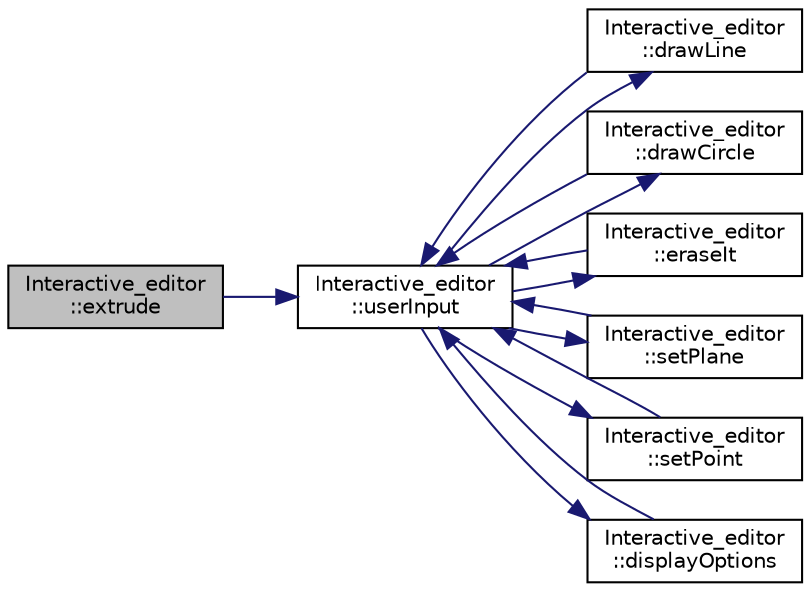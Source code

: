 digraph "Interactive_editor::extrude"
{
  edge [fontname="Helvetica",fontsize="10",labelfontname="Helvetica",labelfontsize="10"];
  node [fontname="Helvetica",fontsize="10",shape=record];
  rankdir="LR";
  Node1 [label="Interactive_editor\l::extrude",height=0.2,width=0.4,color="black", fillcolor="grey75", style="filled", fontcolor="black"];
  Node1 -> Node2 [color="midnightblue",fontsize="10",style="solid"];
  Node2 [label="Interactive_editor\l::userInput",height=0.2,width=0.4,color="black", fillcolor="white", style="filled",URL="$classInteractive__editor.html#aa7d472e169eed213d1fcb874c6f5a6cd"];
  Node2 -> Node3 [color="midnightblue",fontsize="10",style="solid"];
  Node3 [label="Interactive_editor\l::drawLine",height=0.2,width=0.4,color="black", fillcolor="white", style="filled",URL="$classInteractive__editor.html#a30310b574f37f50f7d40e2acebf93723"];
  Node3 -> Node2 [color="midnightblue",fontsize="10",style="solid"];
  Node2 -> Node4 [color="midnightblue",fontsize="10",style="solid"];
  Node4 [label="Interactive_editor\l::drawCircle",height=0.2,width=0.4,color="black", fillcolor="white", style="filled",URL="$classInteractive__editor.html#a630465bba8474cf03efb3e0716009e1f"];
  Node4 -> Node2 [color="midnightblue",fontsize="10",style="solid"];
  Node2 -> Node5 [color="midnightblue",fontsize="10",style="solid"];
  Node5 [label="Interactive_editor\l::eraseIt",height=0.2,width=0.4,color="black", fillcolor="white", style="filled",URL="$classInteractive__editor.html#a29bd8d4ac9bff675360a661ab9f04db4"];
  Node5 -> Node2 [color="midnightblue",fontsize="10",style="solid"];
  Node2 -> Node6 [color="midnightblue",fontsize="10",style="solid"];
  Node6 [label="Interactive_editor\l::setPlane",height=0.2,width=0.4,color="black", fillcolor="white", style="filled",URL="$classInteractive__editor.html#a1332966f87d6df07b217ed663105379b"];
  Node6 -> Node2 [color="midnightblue",fontsize="10",style="solid"];
  Node2 -> Node7 [color="midnightblue",fontsize="10",style="solid"];
  Node7 [label="Interactive_editor\l::setPoint",height=0.2,width=0.4,color="black", fillcolor="white", style="filled",URL="$classInteractive__editor.html#a21c3f807f2e892c9b40cae987593e2cb"];
  Node7 -> Node2 [color="midnightblue",fontsize="10",style="solid"];
  Node2 -> Node8 [color="midnightblue",fontsize="10",style="solid"];
  Node8 [label="Interactive_editor\l::displayOptions",height=0.2,width=0.4,color="black", fillcolor="white", style="filled",URL="$classInteractive__editor.html#a8078ec1404bdd80e09320d14d198f628"];
  Node8 -> Node2 [color="midnightblue",fontsize="10",style="solid"];
}
